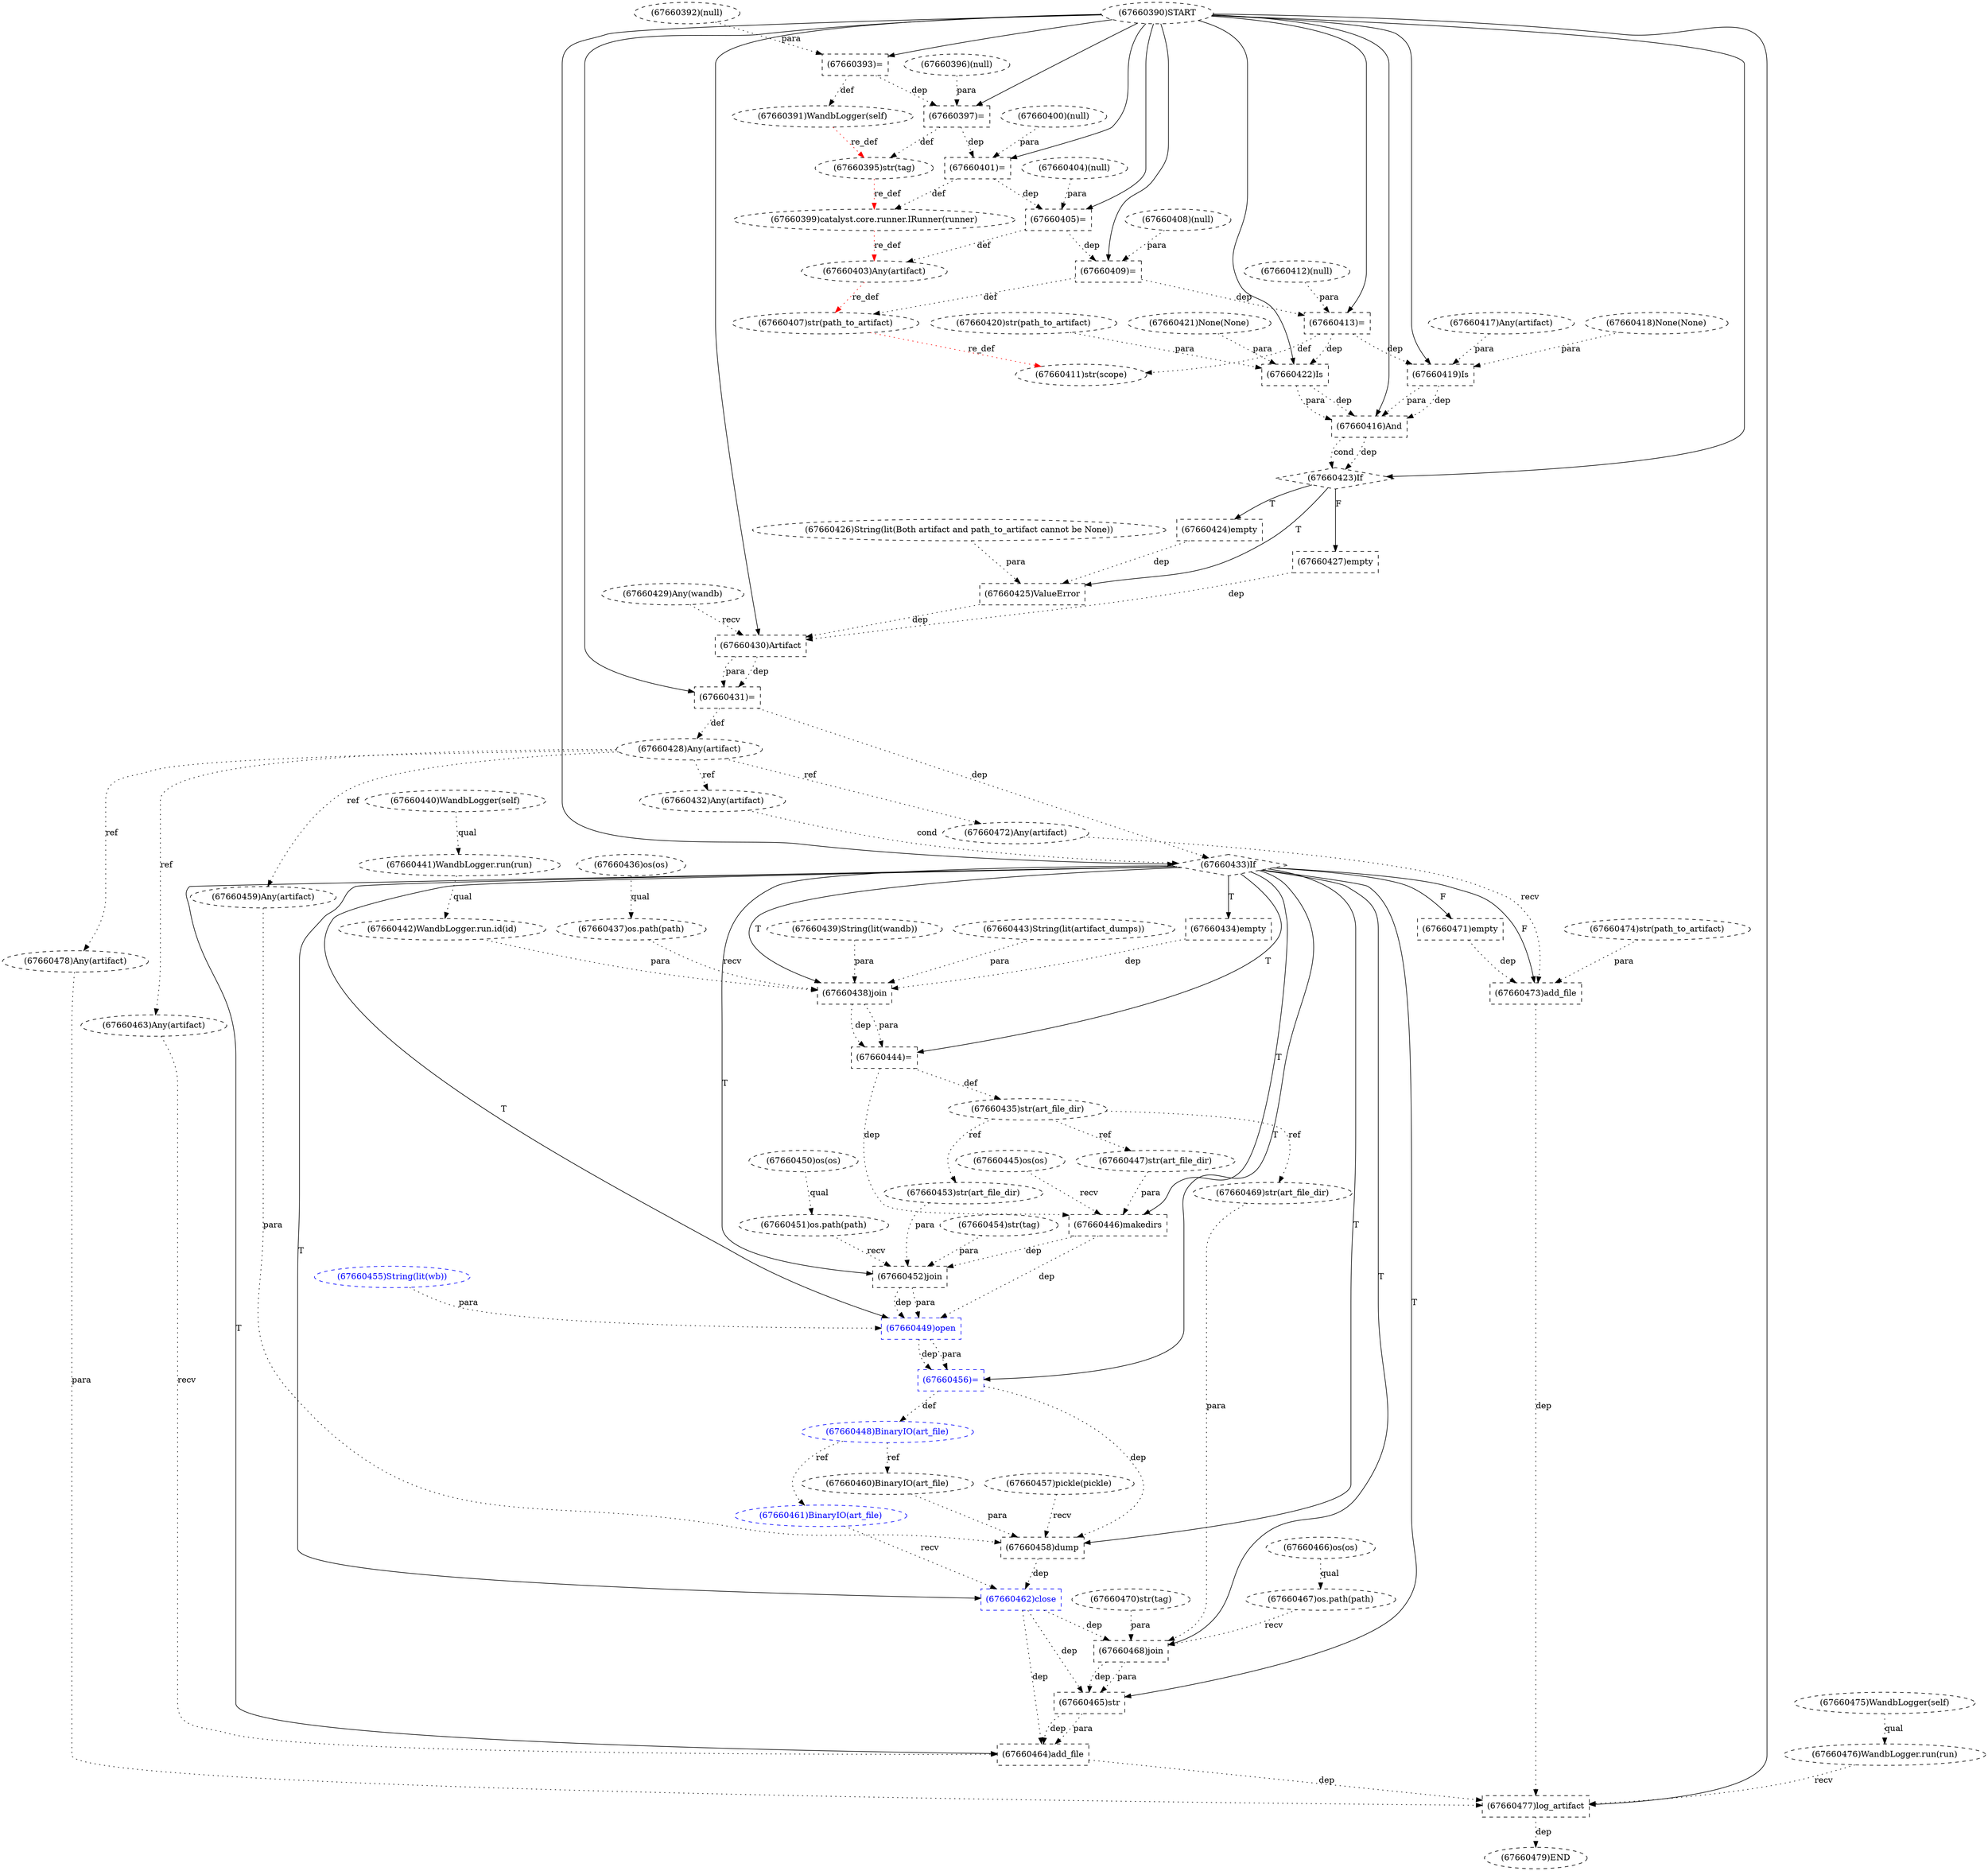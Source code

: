 digraph G {
1 [label="(67660436)os(os)" shape=ellipse style=dashed]
2 [label="(67660458)dump" shape=box style=dashed]
3 [label="(67660441)WandbLogger.run(run)" shape=ellipse style=dashed]
4 [label="(67660477)log_artifact" shape=box style=dashed]
5 [label="(67660401)=" shape=box style=dashed]
6 [label="(67660448)BinaryIO(art_file)" shape=ellipse style=dashed color=blue fontcolor=blue]
7 [label="(67660422)Is" shape=box style=dashed]
8 [label="(67660474)str(path_to_artifact)" shape=ellipse style=dashed]
9 [label="(67660427)empty" shape=box style=dashed]
10 [label="(67660464)add_file" shape=box style=dashed]
11 [label="(67660423)If" shape=diamond style=dashed]
12 [label="(67660432)Any(artifact)" shape=ellipse style=dashed]
13 [label="(67660446)makedirs" shape=box style=dashed]
14 [label="(67660412)(null)" shape=ellipse style=dashed]
15 [label="(67660447)str(art_file_dir)" shape=ellipse style=dashed]
16 [label="(67660428)Any(artifact)" shape=ellipse style=dashed]
17 [label="(67660445)os(os)" shape=ellipse style=dashed]
18 [label="(67660467)os.path(path)" shape=ellipse style=dashed]
19 [label="(67660443)String(lit(artifact_dumps))" shape=ellipse style=dashed]
20 [label="(67660468)join" shape=box style=dashed]
21 [label="(67660407)str(path_to_artifact)" shape=ellipse style=dashed]
22 [label="(67660469)str(art_file_dir)" shape=ellipse style=dashed]
23 [label="(67660390)START" style=dashed]
24 [label="(67660433)If" shape=diamond style=dashed]
25 [label="(67660435)str(art_file_dir)" shape=ellipse style=dashed]
26 [label="(67660418)None(None)" shape=ellipse style=dashed]
27 [label="(67660460)BinaryIO(art_file)" shape=ellipse style=dashed]
28 [label="(67660420)str(path_to_artifact)" shape=ellipse style=dashed]
29 [label="(67660466)os(os)" shape=ellipse style=dashed]
30 [label="(67660395)str(tag)" shape=ellipse style=dashed]
31 [label="(67660426)String(lit(Both artifact and path_to_artifact cannot be None))" shape=ellipse style=dashed]
32 [label="(67660399)catalyst.core.runner.IRunner(runner)" shape=ellipse style=dashed]
33 [label="(67660472)Any(artifact)" shape=ellipse style=dashed]
34 [label="(67660473)add_file" shape=box style=dashed]
35 [label="(67660429)Any(wandb)" shape=ellipse style=dashed]
36 [label="(67660455)String(lit(wb))" shape=ellipse style=dashed color=blue fontcolor=blue]
37 [label="(67660419)Is" shape=box style=dashed]
38 [label="(67660416)And" shape=box style=dashed]
39 [label="(67660451)os.path(path)" shape=ellipse style=dashed]
40 [label="(67660404)(null)" shape=ellipse style=dashed]
41 [label="(67660449)open" shape=box style=dashed color=blue fontcolor=blue]
42 [label="(67660442)WandbLogger.run.id(id)" shape=ellipse style=dashed]
43 [label="(67660476)WandbLogger.run(run)" shape=ellipse style=dashed]
44 [label="(67660461)BinaryIO(art_file)" shape=ellipse style=dashed color=blue fontcolor=blue]
45 [label="(67660475)WandbLogger(self)" shape=ellipse style=dashed]
46 [label="(67660425)ValueError" shape=box style=dashed]
47 [label="(67660417)Any(artifact)" shape=ellipse style=dashed]
48 [label="(67660479)END" style=dashed]
49 [label="(67660439)String(lit(wandb))" shape=ellipse style=dashed]
50 [label="(67660452)join" shape=box style=dashed]
51 [label="(67660471)empty" shape=box style=dashed]
52 [label="(67660411)str(scope)" shape=ellipse style=dashed]
53 [label="(67660444)=" shape=box style=dashed]
54 [label="(67660397)=" shape=box style=dashed]
55 [label="(67660409)=" shape=box style=dashed]
56 [label="(67660454)str(tag)" shape=ellipse style=dashed]
57 [label="(67660462)close" shape=box style=dashed color=blue fontcolor=blue]
58 [label="(67660392)(null)" shape=ellipse style=dashed]
59 [label="(67660459)Any(artifact)" shape=ellipse style=dashed]
60 [label="(67660408)(null)" shape=ellipse style=dashed]
61 [label="(67660453)str(art_file_dir)" shape=ellipse style=dashed]
62 [label="(67660478)Any(artifact)" shape=ellipse style=dashed]
63 [label="(67660463)Any(artifact)" shape=ellipse style=dashed]
64 [label="(67660431)=" shape=box style=dashed]
65 [label="(67660465)str" shape=box style=dashed]
66 [label="(67660437)os.path(path)" shape=ellipse style=dashed]
67 [label="(67660400)(null)" shape=ellipse style=dashed]
68 [label="(67660405)=" shape=box style=dashed]
69 [label="(67660413)=" shape=box style=dashed]
70 [label="(67660391)WandbLogger(self)" shape=ellipse style=dashed]
71 [label="(67660470)str(tag)" shape=ellipse style=dashed]
72 [label="(67660421)None(None)" shape=ellipse style=dashed]
73 [label="(67660434)empty" shape=box style=dashed]
74 [label="(67660440)WandbLogger(self)" shape=ellipse style=dashed]
75 [label="(67660456)=" shape=box style=dashed color=blue fontcolor=blue]
76 [label="(67660450)os(os)" shape=ellipse style=dashed]
77 [label="(67660457)pickle(pickle)" shape=ellipse style=dashed]
78 [label="(67660430)Artifact" shape=box style=dashed]
79 [label="(67660396)(null)" shape=ellipse style=dashed]
80 [label="(67660403)Any(artifact)" shape=ellipse style=dashed]
81 [label="(67660393)=" shape=box style=dashed]
82 [label="(67660424)empty" shape=box style=dashed]
83 [label="(67660438)join" shape=box style=dashed]
24 -> 2 [label="T"];
77 -> 2 [label="recv" style=dotted];
59 -> 2 [label="para" style=dotted];
27 -> 2 [label="para" style=dotted];
75 -> 2 [label="dep" style=dotted];
74 -> 3 [label="qual" style=dotted];
23 -> 4 [label="" style=solid];
43 -> 4 [label="recv" style=dotted];
62 -> 4 [label="para" style=dotted];
34 -> 4 [label="dep" style=dotted];
10 -> 4 [label="dep" style=dotted];
23 -> 5 [label="" style=solid];
67 -> 5 [label="para" style=dotted];
54 -> 5 [label="dep" style=dotted];
75 -> 6 [label="def" style=dotted];
23 -> 7 [label="" style=solid];
28 -> 7 [label="para" style=dotted];
72 -> 7 [label="para" style=dotted];
69 -> 7 [label="dep" style=dotted];
11 -> 9 [label="F"];
24 -> 10 [label="T"];
63 -> 10 [label="recv" style=dotted];
65 -> 10 [label="dep" style=dotted];
65 -> 10 [label="para" style=dotted];
57 -> 10 [label="dep" style=dotted];
23 -> 11 [label="" style=solid];
38 -> 11 [label="dep" style=dotted];
38 -> 11 [label="cond" style=dotted];
16 -> 12 [label="ref" style=dotted];
24 -> 13 [label="T"];
17 -> 13 [label="recv" style=dotted];
15 -> 13 [label="para" style=dotted];
53 -> 13 [label="dep" style=dotted];
25 -> 15 [label="ref" style=dotted];
64 -> 16 [label="def" style=dotted];
29 -> 18 [label="qual" style=dotted];
24 -> 20 [label="T"];
18 -> 20 [label="recv" style=dotted];
22 -> 20 [label="para" style=dotted];
71 -> 20 [label="para" style=dotted];
57 -> 20 [label="dep" style=dotted];
55 -> 21 [label="def" style=dotted];
80 -> 21 [label="re_def" style=dotted color=red];
25 -> 22 [label="ref" style=dotted];
23 -> 24 [label="" style=solid];
12 -> 24 [label="cond" style=dotted];
64 -> 24 [label="dep" style=dotted];
53 -> 25 [label="def" style=dotted];
6 -> 27 [label="ref" style=dotted];
54 -> 30 [label="def" style=dotted];
70 -> 30 [label="re_def" style=dotted color=red];
5 -> 32 [label="def" style=dotted];
30 -> 32 [label="re_def" style=dotted color=red];
16 -> 33 [label="ref" style=dotted];
24 -> 34 [label="F"];
33 -> 34 [label="recv" style=dotted];
8 -> 34 [label="para" style=dotted];
51 -> 34 [label="dep" style=dotted];
23 -> 37 [label="" style=solid];
47 -> 37 [label="para" style=dotted];
26 -> 37 [label="para" style=dotted];
69 -> 37 [label="dep" style=dotted];
23 -> 38 [label="" style=solid];
37 -> 38 [label="dep" style=dotted];
37 -> 38 [label="para" style=dotted];
7 -> 38 [label="dep" style=dotted];
7 -> 38 [label="para" style=dotted];
76 -> 39 [label="qual" style=dotted];
24 -> 41 [label="T"];
50 -> 41 [label="dep" style=dotted];
50 -> 41 [label="para" style=dotted];
36 -> 41 [label="para" style=dotted];
13 -> 41 [label="dep" style=dotted];
3 -> 42 [label="qual" style=dotted];
45 -> 43 [label="qual" style=dotted];
6 -> 44 [label="ref" style=dotted];
11 -> 46 [label="T"];
31 -> 46 [label="para" style=dotted];
82 -> 46 [label="dep" style=dotted];
4 -> 48 [label="dep" style=dotted];
24 -> 50 [label="T"];
39 -> 50 [label="recv" style=dotted];
61 -> 50 [label="para" style=dotted];
56 -> 50 [label="para" style=dotted];
13 -> 50 [label="dep" style=dotted];
24 -> 51 [label="F"];
69 -> 52 [label="def" style=dotted];
21 -> 52 [label="re_def" style=dotted color=red];
24 -> 53 [label="T"];
83 -> 53 [label="dep" style=dotted];
83 -> 53 [label="para" style=dotted];
23 -> 54 [label="" style=solid];
79 -> 54 [label="para" style=dotted];
81 -> 54 [label="dep" style=dotted];
23 -> 55 [label="" style=solid];
60 -> 55 [label="para" style=dotted];
68 -> 55 [label="dep" style=dotted];
24 -> 57 [label="T"];
44 -> 57 [label="recv" style=dotted];
2 -> 57 [label="dep" style=dotted];
16 -> 59 [label="ref" style=dotted];
25 -> 61 [label="ref" style=dotted];
16 -> 62 [label="ref" style=dotted];
16 -> 63 [label="ref" style=dotted];
23 -> 64 [label="" style=solid];
78 -> 64 [label="dep" style=dotted];
78 -> 64 [label="para" style=dotted];
24 -> 65 [label="T"];
20 -> 65 [label="dep" style=dotted];
20 -> 65 [label="para" style=dotted];
57 -> 65 [label="dep" style=dotted];
1 -> 66 [label="qual" style=dotted];
23 -> 68 [label="" style=solid];
40 -> 68 [label="para" style=dotted];
5 -> 68 [label="dep" style=dotted];
23 -> 69 [label="" style=solid];
14 -> 69 [label="para" style=dotted];
55 -> 69 [label="dep" style=dotted];
81 -> 70 [label="def" style=dotted];
24 -> 73 [label="T"];
24 -> 75 [label="T"];
41 -> 75 [label="dep" style=dotted];
41 -> 75 [label="para" style=dotted];
23 -> 78 [label="" style=solid];
35 -> 78 [label="recv" style=dotted];
46 -> 78 [label="dep" style=dotted];
9 -> 78 [label="dep" style=dotted];
68 -> 80 [label="def" style=dotted];
32 -> 80 [label="re_def" style=dotted color=red];
23 -> 81 [label="" style=solid];
58 -> 81 [label="para" style=dotted];
11 -> 82 [label="T"];
24 -> 83 [label="T"];
66 -> 83 [label="recv" style=dotted];
49 -> 83 [label="para" style=dotted];
42 -> 83 [label="para" style=dotted];
19 -> 83 [label="para" style=dotted];
73 -> 83 [label="dep" style=dotted];
}